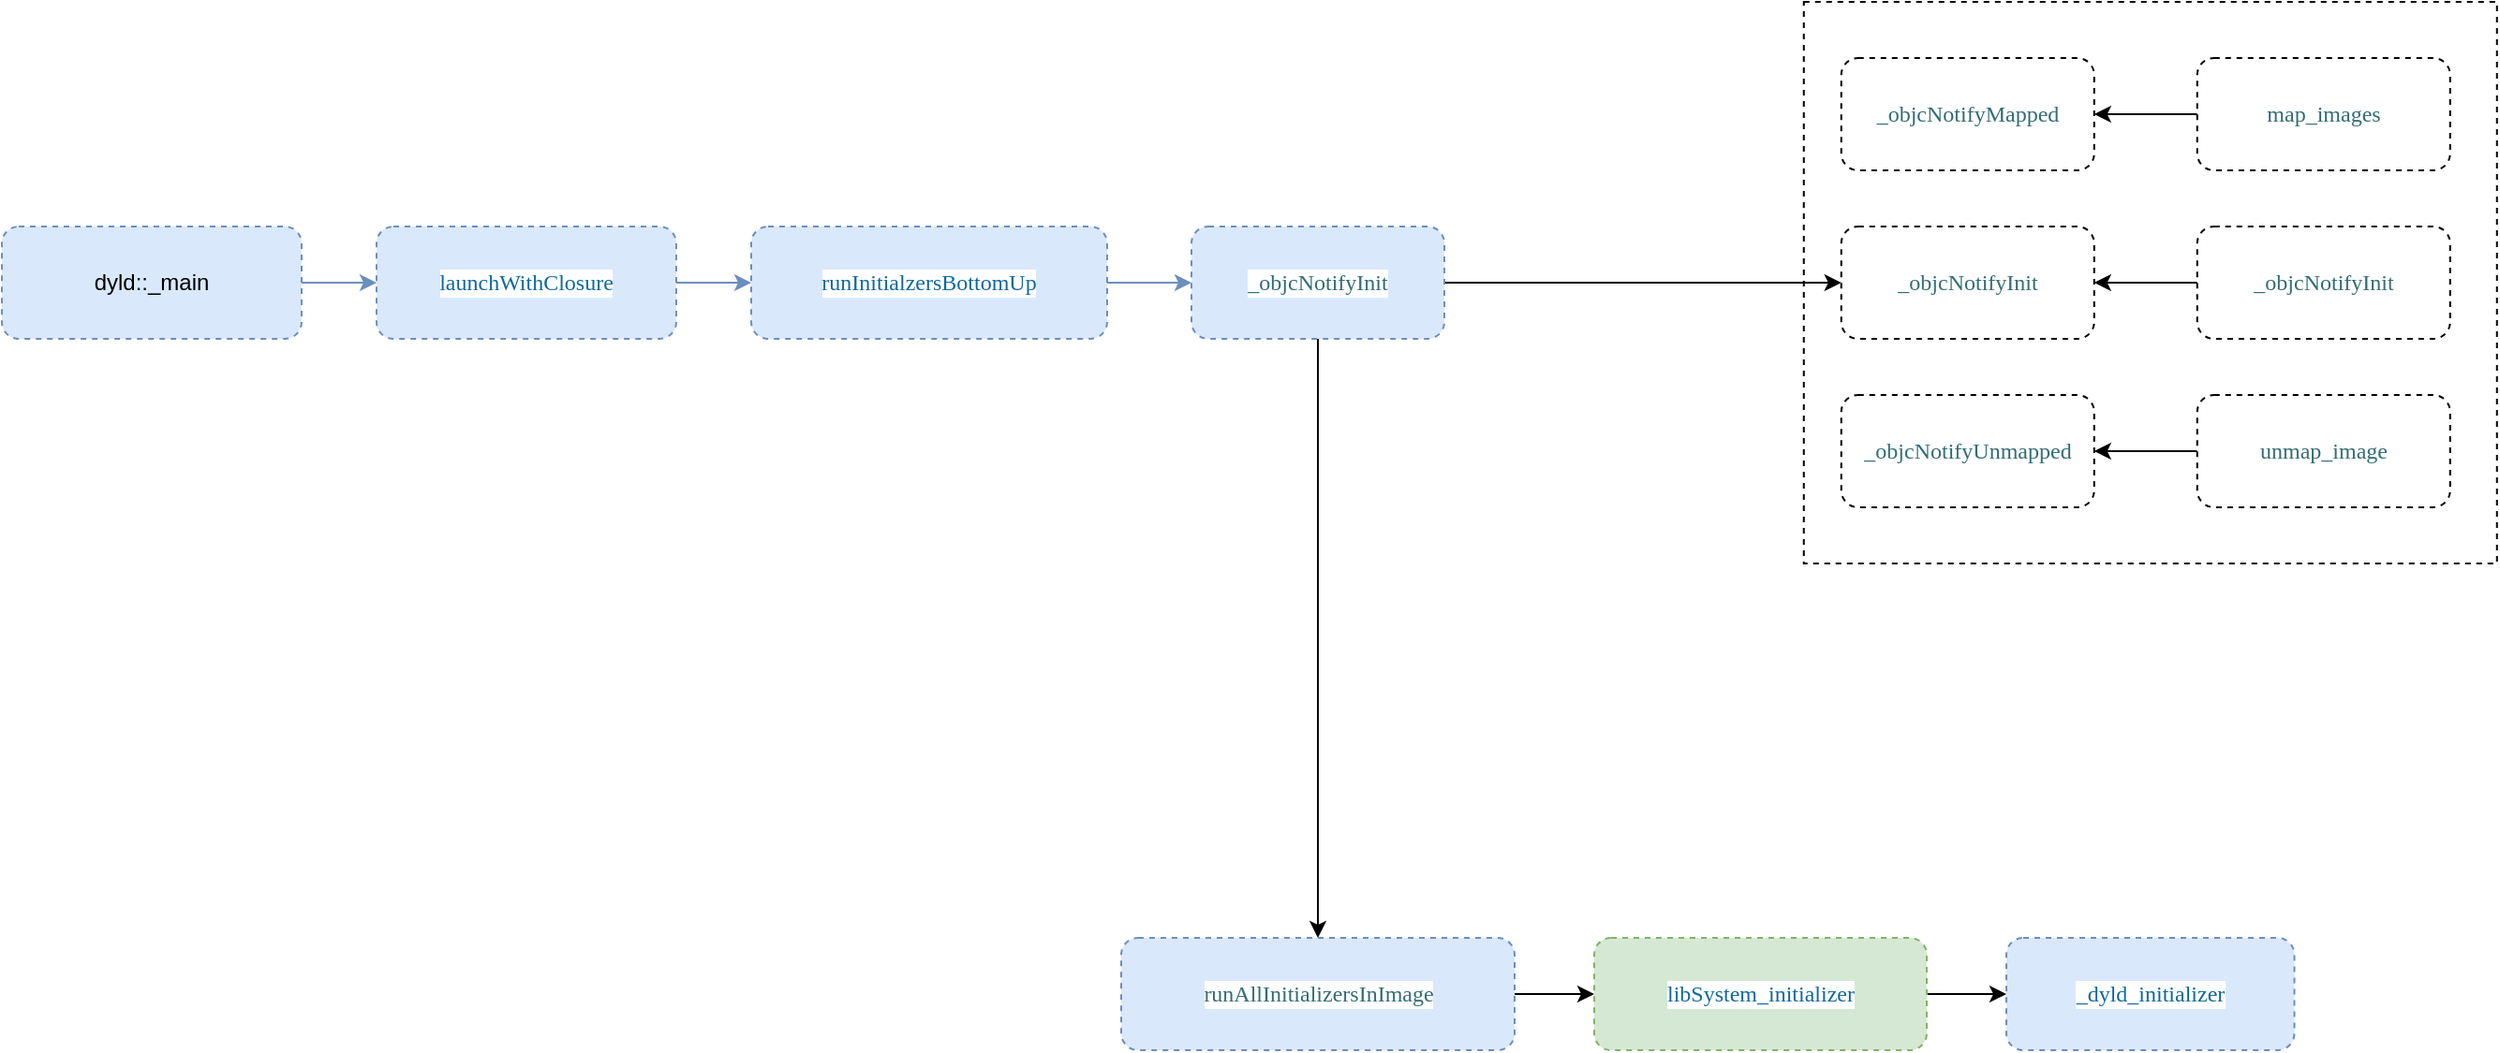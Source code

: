 <mxfile version="14.9.0" type="github">
  <diagram id="C5RBs43oDa-KdzZeNtuy" name="Page-1">
    <mxGraphModel dx="1138" dy="894" grid="1" gridSize="10" guides="1" tooltips="1" connect="1" arrows="1" fold="1" page="1" pageScale="1" pageWidth="827" pageHeight="1169" math="0" shadow="0">
      <root>
        <mxCell id="WIyWlLk6GJQsqaUBKTNV-0" />
        <mxCell id="WIyWlLk6GJQsqaUBKTNV-1" parent="WIyWlLk6GJQsqaUBKTNV-0" />
        <mxCell id="x6h3ibDEJepspaHp2Ixp-72" value="" style="rounded=0;whiteSpace=wrap;html=1;dashed=1;" vertex="1" parent="WIyWlLk6GJQsqaUBKTNV-1">
          <mxGeometry x="1281.88" y="60" width="370" height="300" as="geometry" />
        </mxCell>
        <mxCell id="x6h3ibDEJepspaHp2Ixp-2" value="" style="edgeStyle=orthogonalEdgeStyle;rounded=0;orthogonalLoop=1;jettySize=auto;html=1;fillColor=#dae8fc;strokeColor=#6c8ebf;" edge="1" parent="WIyWlLk6GJQsqaUBKTNV-1" source="x6h3ibDEJepspaHp2Ixp-0" target="x6h3ibDEJepspaHp2Ixp-1">
          <mxGeometry relative="1" as="geometry" />
        </mxCell>
        <mxCell id="x6h3ibDEJepspaHp2Ixp-0" value="dyld::_main" style="rounded=1;whiteSpace=wrap;html=1;dashed=1;fillColor=#dae8fc;strokeColor=#6c8ebf;" vertex="1" parent="WIyWlLk6GJQsqaUBKTNV-1">
          <mxGeometry x="320" y="180" width="160" height="60" as="geometry" />
        </mxCell>
        <mxCell id="x6h3ibDEJepspaHp2Ixp-4" value="" style="edgeStyle=orthogonalEdgeStyle;rounded=0;orthogonalLoop=1;jettySize=auto;html=1;fillColor=#dae8fc;strokeColor=#6c8ebf;" edge="1" parent="WIyWlLk6GJQsqaUBKTNV-1" source="x6h3ibDEJepspaHp2Ixp-1" target="x6h3ibDEJepspaHp2Ixp-3">
          <mxGeometry relative="1" as="geometry" />
        </mxCell>
        <mxCell id="x6h3ibDEJepspaHp2Ixp-1" value="&lt;p style=&quot;margin: 0px ; font-stretch: normal ; line-height: normal ; font-family: &amp;#34;menlo&amp;#34; ; color: rgb(15 , 104 , 160) ; background-color: rgb(255 , 255 , 255)&quot;&gt;launchWithClosure&lt;/p&gt;" style="whiteSpace=wrap;html=1;rounded=1;dashed=1;fillColor=#dae8fc;strokeColor=#6c8ebf;" vertex="1" parent="WIyWlLk6GJQsqaUBKTNV-1">
          <mxGeometry x="520" y="180" width="160" height="60" as="geometry" />
        </mxCell>
        <mxCell id="x6h3ibDEJepspaHp2Ixp-71" value="" style="edgeStyle=orthogonalEdgeStyle;rounded=0;orthogonalLoop=1;jettySize=auto;html=1;fillColor=#dae8fc;strokeColor=#6c8ebf;" edge="1" parent="WIyWlLk6GJQsqaUBKTNV-1" source="x6h3ibDEJepspaHp2Ixp-3" target="x6h3ibDEJepspaHp2Ixp-70">
          <mxGeometry relative="1" as="geometry" />
        </mxCell>
        <mxCell id="x6h3ibDEJepspaHp2Ixp-3" value="&lt;p style=&quot;margin: 0px ; font-stretch: normal ; line-height: normal ; font-family: &amp;#34;menlo&amp;#34; ; color: rgb(15 , 104 , 160) ; background-color: rgb(255 , 255 , 255)&quot;&gt;runInitialzersBottomUp&lt;/p&gt;" style="whiteSpace=wrap;html=1;rounded=1;dashed=1;fillColor=#dae8fc;strokeColor=#6c8ebf;" vertex="1" parent="WIyWlLk6GJQsqaUBKTNV-1">
          <mxGeometry x="720" y="180" width="190" height="60" as="geometry" />
        </mxCell>
        <mxCell id="x6h3ibDEJepspaHp2Ixp-82" style="edgeStyle=orthogonalEdgeStyle;rounded=0;orthogonalLoop=1;jettySize=auto;html=1;exitX=1;exitY=0.5;exitDx=0;exitDy=0;entryX=0;entryY=0.5;entryDx=0;entryDy=0;" edge="1" parent="WIyWlLk6GJQsqaUBKTNV-1" source="x6h3ibDEJepspaHp2Ixp-70" target="x6h3ibDEJepspaHp2Ixp-74">
          <mxGeometry relative="1" as="geometry" />
        </mxCell>
        <mxCell id="x6h3ibDEJepspaHp2Ixp-84" style="edgeStyle=orthogonalEdgeStyle;rounded=0;orthogonalLoop=1;jettySize=auto;html=1;exitX=0.5;exitY=1;exitDx=0;exitDy=0;entryX=0.5;entryY=0;entryDx=0;entryDy=0;" edge="1" parent="WIyWlLk6GJQsqaUBKTNV-1" source="x6h3ibDEJepspaHp2Ixp-70" target="x6h3ibDEJepspaHp2Ixp-83">
          <mxGeometry relative="1" as="geometry" />
        </mxCell>
        <mxCell id="x6h3ibDEJepspaHp2Ixp-70" value="&lt;p style=&quot;margin: 0.0px 0.0px 0.0px 0.0px ; font: 12.0px &amp;quot;menlo&amp;quot; ; color: #326d74 ; background-color: #ffffff&quot;&gt;_objcNotifyInit&lt;/p&gt;" style="whiteSpace=wrap;html=1;rounded=1;dashed=1;fillColor=#dae8fc;strokeColor=#6c8ebf;" vertex="1" parent="WIyWlLk6GJQsqaUBKTNV-1">
          <mxGeometry x="955" y="180" width="135" height="60" as="geometry" />
        </mxCell>
        <mxCell id="x6h3ibDEJepspaHp2Ixp-73" value="&lt;p style=&quot;margin: 0px ; font-stretch: normal ; line-height: normal ; font-family: &amp;#34;menlo&amp;#34; ; color: rgb(50 , 109 , 116) ; background-color: rgb(255 , 255 , 255)&quot;&gt;_objcNotifyMapped&lt;/p&gt;" style="whiteSpace=wrap;html=1;rounded=1;dashed=1;" vertex="1" parent="WIyWlLk6GJQsqaUBKTNV-1">
          <mxGeometry x="1301.88" y="90" width="135" height="60" as="geometry" />
        </mxCell>
        <mxCell id="x6h3ibDEJepspaHp2Ixp-74" value="&lt;p style=&quot;margin: 0.0px 0.0px 0.0px 0.0px ; font: 12.0px &amp;quot;menlo&amp;quot; ; color: #326d74 ; background-color: #ffffff&quot;&gt;_objcNotifyInit&lt;/p&gt;" style="whiteSpace=wrap;html=1;rounded=1;dashed=1;" vertex="1" parent="WIyWlLk6GJQsqaUBKTNV-1">
          <mxGeometry x="1301.88" y="180" width="135" height="60" as="geometry" />
        </mxCell>
        <mxCell id="x6h3ibDEJepspaHp2Ixp-75" value="&lt;p style=&quot;margin: 0px ; font-stretch: normal ; line-height: normal ; font-family: &amp;#34;menlo&amp;#34; ; color: rgb(50 , 109 , 116) ; background-color: rgb(255 , 255 , 255)&quot;&gt;_objcNotifyUnmapped&lt;/p&gt;" style="whiteSpace=wrap;html=1;rounded=1;dashed=1;" vertex="1" parent="WIyWlLk6GJQsqaUBKTNV-1">
          <mxGeometry x="1301.88" y="270" width="135" height="60" as="geometry" />
        </mxCell>
        <mxCell id="x6h3ibDEJepspaHp2Ixp-79" style="edgeStyle=orthogonalEdgeStyle;rounded=0;orthogonalLoop=1;jettySize=auto;html=1;exitX=0;exitY=0.5;exitDx=0;exitDy=0;entryX=1;entryY=0.5;entryDx=0;entryDy=0;" edge="1" parent="WIyWlLk6GJQsqaUBKTNV-1" source="x6h3ibDEJepspaHp2Ixp-76" target="x6h3ibDEJepspaHp2Ixp-73">
          <mxGeometry relative="1" as="geometry" />
        </mxCell>
        <mxCell id="x6h3ibDEJepspaHp2Ixp-76" value="&lt;p style=&quot;margin: 0px ; font-stretch: normal ; line-height: normal ; font-family: &amp;#34;menlo&amp;#34; ; color: rgb(50 , 109 , 116) ; background-color: rgb(255 , 255 , 255)&quot;&gt;map_images&lt;/p&gt;" style="whiteSpace=wrap;html=1;rounded=1;dashed=1;" vertex="1" parent="WIyWlLk6GJQsqaUBKTNV-1">
          <mxGeometry x="1491.88" y="90" width="135" height="60" as="geometry" />
        </mxCell>
        <mxCell id="x6h3ibDEJepspaHp2Ixp-80" style="edgeStyle=orthogonalEdgeStyle;rounded=0;orthogonalLoop=1;jettySize=auto;html=1;exitX=0;exitY=0.5;exitDx=0;exitDy=0;entryX=1;entryY=0.5;entryDx=0;entryDy=0;" edge="1" parent="WIyWlLk6GJQsqaUBKTNV-1" source="x6h3ibDEJepspaHp2Ixp-77" target="x6h3ibDEJepspaHp2Ixp-74">
          <mxGeometry relative="1" as="geometry" />
        </mxCell>
        <mxCell id="x6h3ibDEJepspaHp2Ixp-77" value="&lt;p style=&quot;margin: 0.0px 0.0px 0.0px 0.0px ; font: 12.0px &amp;quot;menlo&amp;quot; ; color: #326d74 ; background-color: #ffffff&quot;&gt;_objcNotifyInit&lt;/p&gt;" style="whiteSpace=wrap;html=1;rounded=1;dashed=1;" vertex="1" parent="WIyWlLk6GJQsqaUBKTNV-1">
          <mxGeometry x="1491.88" y="180" width="135" height="60" as="geometry" />
        </mxCell>
        <mxCell id="x6h3ibDEJepspaHp2Ixp-81" style="edgeStyle=orthogonalEdgeStyle;rounded=0;orthogonalLoop=1;jettySize=auto;html=1;exitX=0;exitY=0.5;exitDx=0;exitDy=0;entryX=1;entryY=0.5;entryDx=0;entryDy=0;" edge="1" parent="WIyWlLk6GJQsqaUBKTNV-1" source="x6h3ibDEJepspaHp2Ixp-78" target="x6h3ibDEJepspaHp2Ixp-75">
          <mxGeometry relative="1" as="geometry" />
        </mxCell>
        <mxCell id="x6h3ibDEJepspaHp2Ixp-78" value="&lt;p style=&quot;margin: 0px ; font-stretch: normal ; line-height: normal ; font-family: &amp;#34;menlo&amp;#34; ; color: rgb(50 , 109 , 116) ; background-color: rgb(255 , 255 , 255)&quot;&gt;unmap_image&lt;/p&gt;" style="whiteSpace=wrap;html=1;rounded=1;dashed=1;" vertex="1" parent="WIyWlLk6GJQsqaUBKTNV-1">
          <mxGeometry x="1491.88" y="270" width="135" height="60" as="geometry" />
        </mxCell>
        <mxCell id="x6h3ibDEJepspaHp2Ixp-86" value="" style="edgeStyle=orthogonalEdgeStyle;rounded=0;orthogonalLoop=1;jettySize=auto;html=1;" edge="1" parent="WIyWlLk6GJQsqaUBKTNV-1" source="x6h3ibDEJepspaHp2Ixp-83" target="x6h3ibDEJepspaHp2Ixp-85">
          <mxGeometry relative="1" as="geometry" />
        </mxCell>
        <mxCell id="x6h3ibDEJepspaHp2Ixp-83" value="&lt;p style=&quot;margin: 0px ; font-stretch: normal ; line-height: normal ; font-family: &amp;#34;menlo&amp;#34; ; color: rgb(50 , 109 , 116) ; background-color: rgb(255 , 255 , 255)&quot;&gt;runAllInitializersInImage&lt;/p&gt;" style="whiteSpace=wrap;html=1;rounded=1;dashed=1;fillColor=#dae8fc;strokeColor=#6c8ebf;" vertex="1" parent="WIyWlLk6GJQsqaUBKTNV-1">
          <mxGeometry x="917.5" y="560" width="210" height="60" as="geometry" />
        </mxCell>
        <mxCell id="x6h3ibDEJepspaHp2Ixp-88" value="" style="edgeStyle=orthogonalEdgeStyle;rounded=0;orthogonalLoop=1;jettySize=auto;html=1;" edge="1" parent="WIyWlLk6GJQsqaUBKTNV-1" source="x6h3ibDEJepspaHp2Ixp-85" target="x6h3ibDEJepspaHp2Ixp-87">
          <mxGeometry relative="1" as="geometry" />
        </mxCell>
        <mxCell id="x6h3ibDEJepspaHp2Ixp-85" value="&lt;p style=&quot;margin: 0px ; font-stretch: normal ; line-height: normal ; font-family: &amp;#34;menlo&amp;#34; ; color: rgb(15 , 104 , 160) ; background-color: rgb(255 , 255 , 255)&quot;&gt;libSystem_initializer&lt;/p&gt;" style="whiteSpace=wrap;html=1;rounded=1;dashed=1;fillColor=#d5e8d4;strokeColor=#82b366;" vertex="1" parent="WIyWlLk6GJQsqaUBKTNV-1">
          <mxGeometry x="1170" y="560" width="177.5" height="60" as="geometry" />
        </mxCell>
        <mxCell id="x6h3ibDEJepspaHp2Ixp-87" value="&lt;p style=&quot;margin: 0.0px 0.0px 0.0px 0.0px ; font: 12.0px &amp;quot;menlo&amp;quot; ; color: #0f68a0 ; background-color: #ffffff&quot;&gt;_dyld_initializer&lt;/p&gt;" style="whiteSpace=wrap;html=1;rounded=1;dashed=1;fillColor=#dae8fc;strokeColor=#6c8ebf;" vertex="1" parent="WIyWlLk6GJQsqaUBKTNV-1">
          <mxGeometry x="1390" y="560" width="153.75" height="60" as="geometry" />
        </mxCell>
      </root>
    </mxGraphModel>
  </diagram>
</mxfile>
